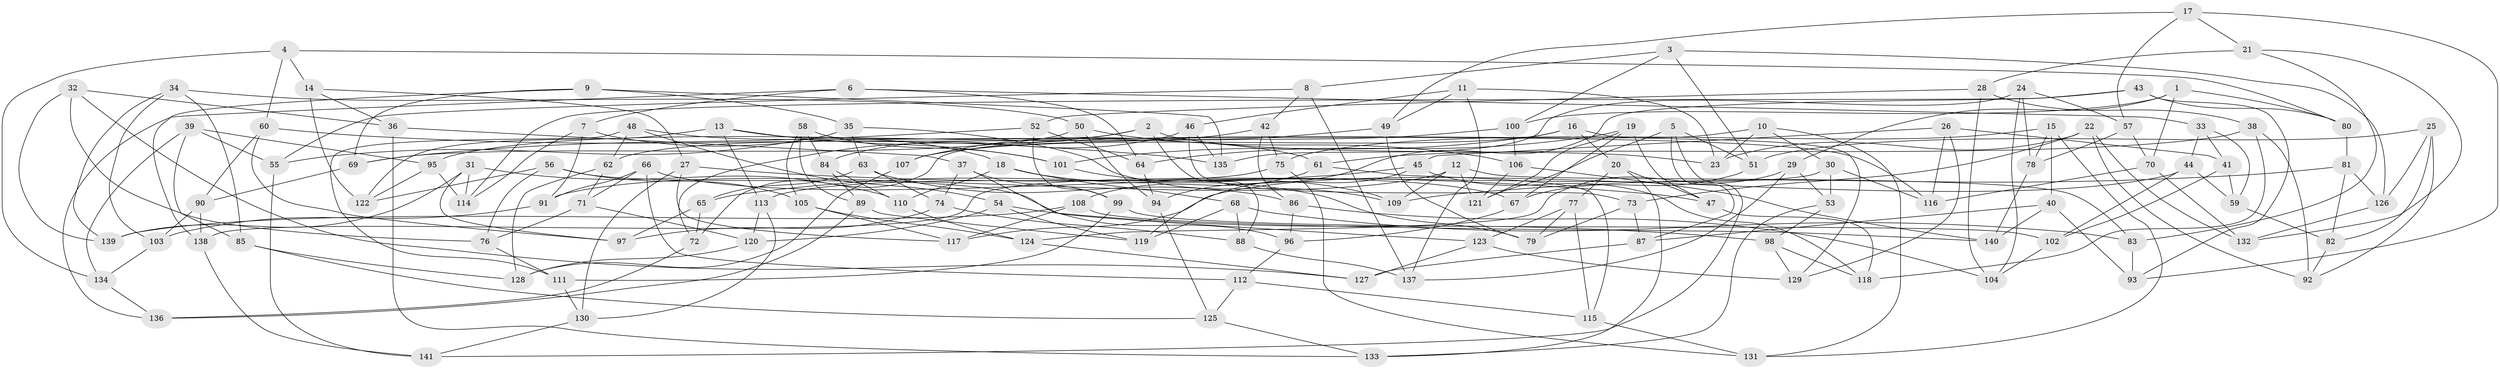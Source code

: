 // Generated by graph-tools (version 1.1) at 2025/57/03/09/25 04:57:20]
// undirected, 141 vertices, 282 edges
graph export_dot {
graph [start="1"]
  node [color=gray90,style=filled];
  1;
  2;
  3;
  4;
  5;
  6;
  7;
  8;
  9;
  10;
  11;
  12;
  13;
  14;
  15;
  16;
  17;
  18;
  19;
  20;
  21;
  22;
  23;
  24;
  25;
  26;
  27;
  28;
  29;
  30;
  31;
  32;
  33;
  34;
  35;
  36;
  37;
  38;
  39;
  40;
  41;
  42;
  43;
  44;
  45;
  46;
  47;
  48;
  49;
  50;
  51;
  52;
  53;
  54;
  55;
  56;
  57;
  58;
  59;
  60;
  61;
  62;
  63;
  64;
  65;
  66;
  67;
  68;
  69;
  70;
  71;
  72;
  73;
  74;
  75;
  76;
  77;
  78;
  79;
  80;
  81;
  82;
  83;
  84;
  85;
  86;
  87;
  88;
  89;
  90;
  91;
  92;
  93;
  94;
  95;
  96;
  97;
  98;
  99;
  100;
  101;
  102;
  103;
  104;
  105;
  106;
  107;
  108;
  109;
  110;
  111;
  112;
  113;
  114;
  115;
  116;
  117;
  118;
  119;
  120;
  121;
  122;
  123;
  124;
  125;
  126;
  127;
  128;
  129;
  130;
  131;
  132;
  133;
  134;
  135;
  136;
  137;
  138;
  139;
  140;
  141;
  1 -- 80;
  1 -- 29;
  1 -- 70;
  1 -- 100;
  2 -- 62;
  2 -- 72;
  2 -- 23;
  2 -- 88;
  3 -- 8;
  3 -- 51;
  3 -- 100;
  3 -- 126;
  4 -- 60;
  4 -- 134;
  4 -- 80;
  4 -- 14;
  5 -- 51;
  5 -- 87;
  5 -- 121;
  5 -- 141;
  6 -- 33;
  6 -- 64;
  6 -- 7;
  6 -- 136;
  7 -- 91;
  7 -- 114;
  7 -- 18;
  8 -- 42;
  8 -- 137;
  8 -- 55;
  9 -- 138;
  9 -- 135;
  9 -- 69;
  9 -- 35;
  10 -- 23;
  10 -- 131;
  10 -- 30;
  10 -- 72;
  11 -- 137;
  11 -- 23;
  11 -- 46;
  11 -- 49;
  12 -- 91;
  12 -- 83;
  12 -- 121;
  12 -- 109;
  13 -- 113;
  13 -- 122;
  13 -- 116;
  13 -- 101;
  14 -- 36;
  14 -- 122;
  14 -- 27;
  15 -- 131;
  15 -- 40;
  15 -- 78;
  15 -- 75;
  16 -- 129;
  16 -- 101;
  16 -- 107;
  16 -- 20;
  17 -- 49;
  17 -- 93;
  17 -- 21;
  17 -- 57;
  18 -- 68;
  18 -- 110;
  18 -- 79;
  19 -- 64;
  19 -- 121;
  19 -- 67;
  19 -- 47;
  20 -- 133;
  20 -- 47;
  20 -- 77;
  21 -- 83;
  21 -- 28;
  21 -- 132;
  22 -- 73;
  22 -- 132;
  22 -- 92;
  22 -- 23;
  24 -- 135;
  24 -- 104;
  24 -- 78;
  24 -- 57;
  25 -- 82;
  25 -- 51;
  25 -- 92;
  25 -- 126;
  26 -- 41;
  26 -- 129;
  26 -- 116;
  26 -- 45;
  27 -- 47;
  27 -- 130;
  27 -- 117;
  28 -- 38;
  28 -- 104;
  28 -- 52;
  29 -- 137;
  29 -- 124;
  29 -- 53;
  30 -- 138;
  30 -- 53;
  30 -- 116;
  31 -- 110;
  31 -- 139;
  31 -- 114;
  31 -- 97;
  32 -- 139;
  32 -- 76;
  32 -- 127;
  32 -- 36;
  33 -- 59;
  33 -- 44;
  33 -- 41;
  34 -- 139;
  34 -- 103;
  34 -- 50;
  34 -- 85;
  35 -- 109;
  35 -- 55;
  35 -- 63;
  36 -- 37;
  36 -- 133;
  37 -- 96;
  37 -- 74;
  37 -- 99;
  38 -- 118;
  38 -- 92;
  38 -- 61;
  39 -- 95;
  39 -- 55;
  39 -- 134;
  39 -- 85;
  40 -- 140;
  40 -- 87;
  40 -- 93;
  41 -- 59;
  41 -- 102;
  42 -- 95;
  42 -- 75;
  42 -- 86;
  43 -- 94;
  43 -- 93;
  43 -- 80;
  43 -- 114;
  44 -- 59;
  44 -- 117;
  44 -- 102;
  45 -- 65;
  45 -- 118;
  45 -- 119;
  46 -- 73;
  46 -- 135;
  46 -- 84;
  47 -- 118;
  48 -- 62;
  48 -- 111;
  48 -- 54;
  48 -- 61;
  49 -- 79;
  49 -- 107;
  50 -- 69;
  50 -- 94;
  50 -- 106;
  51 -- 67;
  52 -- 99;
  52 -- 69;
  52 -- 64;
  53 -- 98;
  53 -- 133;
  54 -- 98;
  54 -- 119;
  54 -- 120;
  55 -- 141;
  56 -- 122;
  56 -- 105;
  56 -- 76;
  56 -- 123;
  57 -- 70;
  57 -- 78;
  58 -- 84;
  58 -- 105;
  58 -- 101;
  58 -- 89;
  59 -- 82;
  60 -- 135;
  60 -- 97;
  60 -- 90;
  61 -- 108;
  61 -- 115;
  62 -- 71;
  62 -- 128;
  63 -- 86;
  63 -- 65;
  63 -- 74;
  64 -- 94;
  65 -- 97;
  65 -- 72;
  66 -- 112;
  66 -- 67;
  66 -- 91;
  66 -- 71;
  67 -- 96;
  68 -- 119;
  68 -- 83;
  68 -- 88;
  69 -- 90;
  70 -- 116;
  70 -- 132;
  71 -- 120;
  71 -- 76;
  72 -- 136;
  73 -- 87;
  73 -- 79;
  74 -- 97;
  74 -- 88;
  75 -- 113;
  75 -- 131;
  76 -- 111;
  77 -- 123;
  77 -- 115;
  77 -- 79;
  78 -- 140;
  80 -- 81;
  81 -- 82;
  81 -- 109;
  81 -- 126;
  82 -- 92;
  83 -- 93;
  84 -- 89;
  84 -- 110;
  85 -- 125;
  85 -- 128;
  86 -- 96;
  86 -- 104;
  87 -- 127;
  88 -- 137;
  89 -- 119;
  89 -- 136;
  90 -- 103;
  90 -- 138;
  91 -- 103;
  94 -- 125;
  95 -- 122;
  95 -- 114;
  96 -- 112;
  98 -- 129;
  98 -- 118;
  99 -- 102;
  99 -- 111;
  100 -- 107;
  100 -- 106;
  101 -- 109;
  102 -- 104;
  103 -- 134;
  105 -- 117;
  105 -- 124;
  106 -- 121;
  106 -- 140;
  107 -- 128;
  108 -- 139;
  108 -- 140;
  108 -- 117;
  110 -- 124;
  111 -- 130;
  112 -- 115;
  112 -- 125;
  113 -- 120;
  113 -- 130;
  115 -- 131;
  120 -- 128;
  123 -- 127;
  123 -- 129;
  124 -- 127;
  125 -- 133;
  126 -- 132;
  130 -- 141;
  134 -- 136;
  138 -- 141;
}
